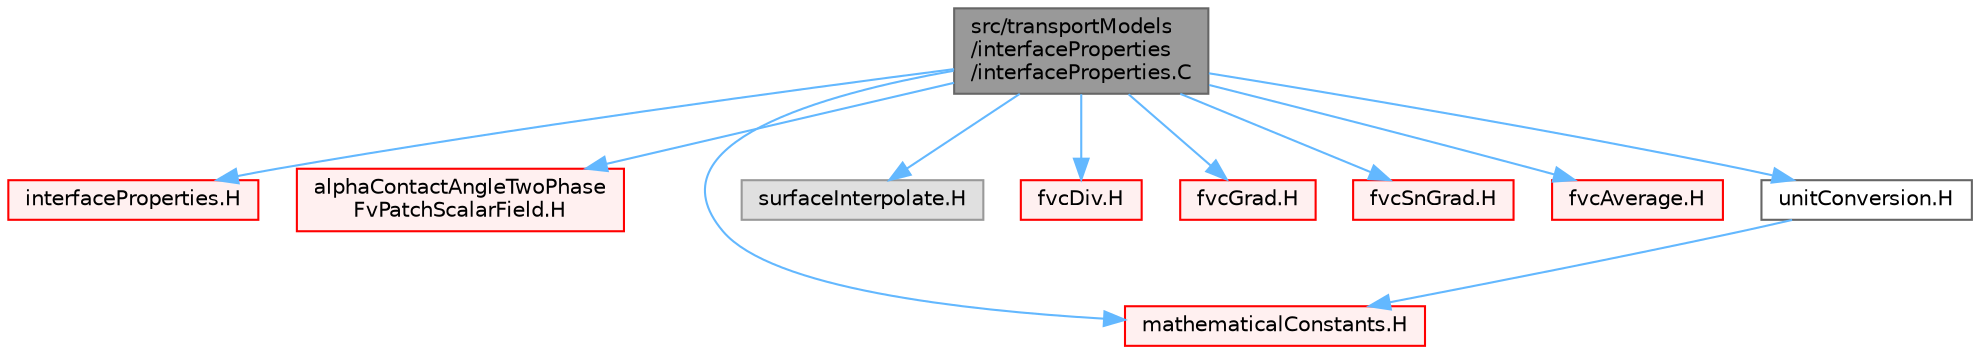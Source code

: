 digraph "src/transportModels/interfaceProperties/interfaceProperties.C"
{
 // LATEX_PDF_SIZE
  bgcolor="transparent";
  edge [fontname=Helvetica,fontsize=10,labelfontname=Helvetica,labelfontsize=10];
  node [fontname=Helvetica,fontsize=10,shape=box,height=0.2,width=0.4];
  Node1 [id="Node000001",label="src/transportModels\l/interfaceProperties\l/interfaceProperties.C",height=0.2,width=0.4,color="gray40", fillcolor="grey60", style="filled", fontcolor="black",tooltip=" "];
  Node1 -> Node2 [id="edge1_Node000001_Node000002",color="steelblue1",style="solid",tooltip=" "];
  Node2 [id="Node000002",label="interfaceProperties.H",height=0.2,width=0.4,color="red", fillcolor="#FFF0F0", style="filled",URL="$interfaceProperties_8H.html",tooltip=" "];
  Node1 -> Node389 [id="edge2_Node000001_Node000389",color="steelblue1",style="solid",tooltip=" "];
  Node389 [id="Node000389",label="alphaContactAngleTwoPhase\lFvPatchScalarField.H",height=0.2,width=0.4,color="red", fillcolor="#FFF0F0", style="filled",URL="$alphaContactAngleTwoPhaseFvPatchScalarField_8H.html",tooltip=" "];
  Node1 -> Node392 [id="edge3_Node000001_Node000392",color="steelblue1",style="solid",tooltip=" "];
  Node392 [id="Node000392",label="mathematicalConstants.H",height=0.2,width=0.4,color="red", fillcolor="#FFF0F0", style="filled",URL="$mathematicalConstants_8H.html",tooltip=" "];
  Node1 -> Node393 [id="edge4_Node000001_Node000393",color="steelblue1",style="solid",tooltip=" "];
  Node393 [id="Node000393",label="surfaceInterpolate.H",height=0.2,width=0.4,color="grey60", fillcolor="#E0E0E0", style="filled",tooltip=" "];
  Node1 -> Node394 [id="edge5_Node000001_Node000394",color="steelblue1",style="solid",tooltip=" "];
  Node394 [id="Node000394",label="fvcDiv.H",height=0.2,width=0.4,color="red", fillcolor="#FFF0F0", style="filled",URL="$fvcDiv_8H.html",tooltip="Calculate the divergence of the given field."];
  Node1 -> Node395 [id="edge6_Node000001_Node000395",color="steelblue1",style="solid",tooltip=" "];
  Node395 [id="Node000395",label="fvcGrad.H",height=0.2,width=0.4,color="red", fillcolor="#FFF0F0", style="filled",URL="$fvcGrad_8H.html",tooltip="Calculate the gradient of the given field."];
  Node1 -> Node396 [id="edge7_Node000001_Node000396",color="steelblue1",style="solid",tooltip=" "];
  Node396 [id="Node000396",label="fvcSnGrad.H",height=0.2,width=0.4,color="red", fillcolor="#FFF0F0", style="filled",URL="$fvcSnGrad_8H.html",tooltip="Calculate the snGrad of the given volField."];
  Node1 -> Node397 [id="edge8_Node000001_Node000397",color="steelblue1",style="solid",tooltip=" "];
  Node397 [id="Node000397",label="fvcAverage.H",height=0.2,width=0.4,color="red", fillcolor="#FFF0F0", style="filled",URL="$fvcAverage_8H.html",tooltip="Area-weighted average a surfaceField creating a volField."];
  Node1 -> Node398 [id="edge9_Node000001_Node000398",color="steelblue1",style="solid",tooltip=" "];
  Node398 [id="Node000398",label="unitConversion.H",height=0.2,width=0.4,color="grey40", fillcolor="white", style="filled",URL="$unitConversion_8H.html",tooltip="Unit conversion functions."];
  Node398 -> Node392 [id="edge10_Node000398_Node000392",color="steelblue1",style="solid",tooltip=" "];
}
